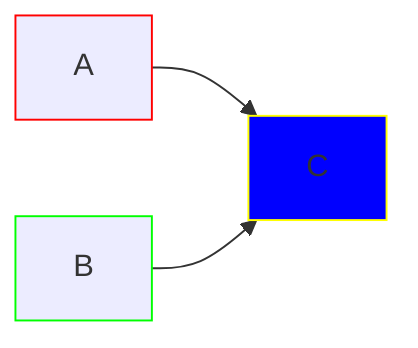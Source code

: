 flowchart LR
    A:::foo & B:::bar --> C
    classDef foo stroke:#f00
    classDef bar stroke:#0f0
    classDef foobar stroke:#ff0,fill:#00f
    class C foobar